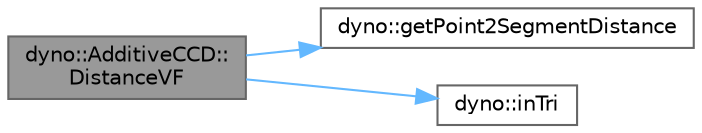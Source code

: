 digraph "dyno::AdditiveCCD::DistanceVF"
{
 // LATEX_PDF_SIZE
  bgcolor="transparent";
  edge [fontname=Helvetica,fontsize=10,labelfontname=Helvetica,labelfontsize=10];
  node [fontname=Helvetica,fontsize=10,shape=box,height=0.2,width=0.4];
  rankdir="LR";
  Node1 [id="Node000001",label="dyno::AdditiveCCD::\lDistanceVF",height=0.2,width=0.4,color="gray40", fillcolor="grey60", style="filled", fontcolor="black",tooltip=" "];
  Node1 -> Node2 [id="edge1_Node000001_Node000002",color="steelblue1",style="solid",tooltip=" "];
  Node2 [id="Node000002",label="dyno::getPoint2SegmentDistance",height=0.2,width=0.4,color="grey40", fillcolor="white", style="filled",URL="$namespacedyno.html#a21bc081e895e875da1d61f31c55cc35d",tooltip=" "];
  Node1 -> Node3 [id="edge2_Node000001_Node000003",color="steelblue1",style="solid",tooltip=" "];
  Node3 [id="Node000003",label="dyno::inTri",height=0.2,width=0.4,color="grey40", fillcolor="white", style="filled",URL="$namespacedyno.html#a7f4a833df68e266603dfd2c7135df152",tooltip=" "];
}
